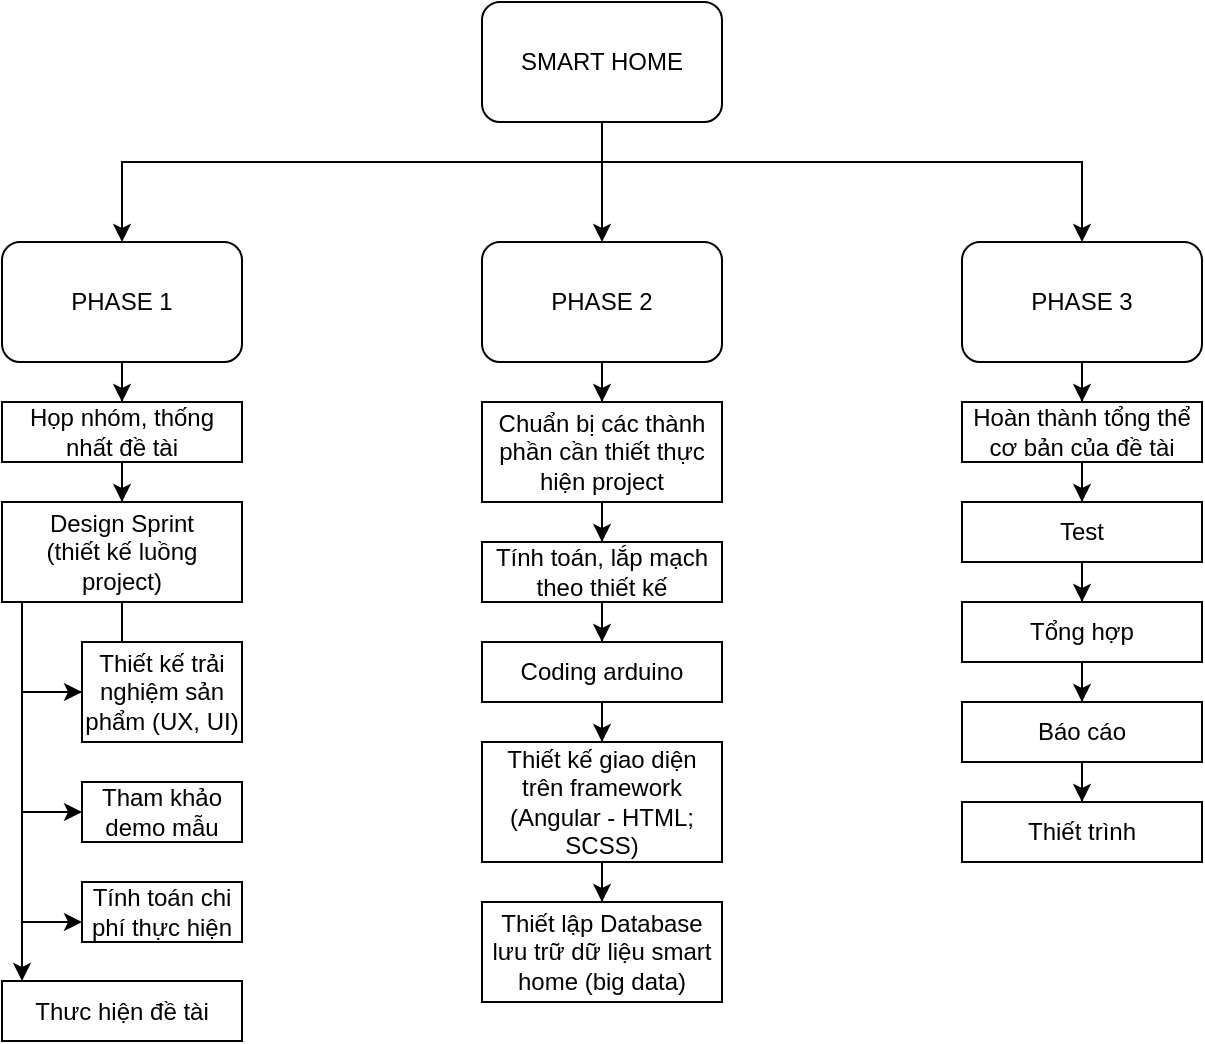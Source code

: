 <mxfile version="14.5.7" type="github">
  <diagram id="9JKZ1rv7UwXHhFu0Ogzw" name="Page-1">
    <mxGraphModel dx="946" dy="550" grid="1" gridSize="10" guides="1" tooltips="1" connect="1" arrows="1" fold="1" page="1" pageScale="1" pageWidth="827" pageHeight="1169" math="0" shadow="0">
      <root>
        <mxCell id="0" />
        <mxCell id="1" parent="0" />
        <mxCell id="krlxa6xNYKaIuC-nJbAv-25" value="" style="edgeStyle=orthogonalEdgeStyle;rounded=0;orthogonalLoop=1;jettySize=auto;html=1;entryX=0.5;entryY=0;entryDx=0;entryDy=0;" edge="1" parent="1" source="krlxa6xNYKaIuC-nJbAv-1" target="krlxa6xNYKaIuC-nJbAv-2">
          <mxGeometry relative="1" as="geometry">
            <Array as="points">
              <mxPoint x="420" y="160" />
              <mxPoint x="180" y="160" />
            </Array>
          </mxGeometry>
        </mxCell>
        <mxCell id="krlxa6xNYKaIuC-nJbAv-26" value="" style="edgeStyle=orthogonalEdgeStyle;rounded=0;orthogonalLoop=1;jettySize=auto;html=1;" edge="1" parent="1" source="krlxa6xNYKaIuC-nJbAv-1" target="krlxa6xNYKaIuC-nJbAv-4">
          <mxGeometry relative="1" as="geometry">
            <Array as="points">
              <mxPoint x="420" y="160" />
              <mxPoint x="660" y="160" />
            </Array>
          </mxGeometry>
        </mxCell>
        <mxCell id="krlxa6xNYKaIuC-nJbAv-27" value="" style="edgeStyle=orthogonalEdgeStyle;rounded=0;orthogonalLoop=1;jettySize=auto;html=1;" edge="1" parent="1" source="krlxa6xNYKaIuC-nJbAv-1" target="krlxa6xNYKaIuC-nJbAv-3">
          <mxGeometry relative="1" as="geometry" />
        </mxCell>
        <mxCell id="krlxa6xNYKaIuC-nJbAv-1" value="SMART HOME" style="rounded=1;whiteSpace=wrap;html=1;" vertex="1" parent="1">
          <mxGeometry x="360" y="80" width="120" height="60" as="geometry" />
        </mxCell>
        <mxCell id="krlxa6xNYKaIuC-nJbAv-28" value="" style="edgeStyle=orthogonalEdgeStyle;rounded=0;orthogonalLoop=1;jettySize=auto;html=1;" edge="1" parent="1" source="krlxa6xNYKaIuC-nJbAv-2" target="krlxa6xNYKaIuC-nJbAv-5">
          <mxGeometry relative="1" as="geometry" />
        </mxCell>
        <mxCell id="krlxa6xNYKaIuC-nJbAv-2" value="PHASE 1" style="rounded=1;whiteSpace=wrap;html=1;" vertex="1" parent="1">
          <mxGeometry x="120" y="200" width="120" height="60" as="geometry" />
        </mxCell>
        <mxCell id="krlxa6xNYKaIuC-nJbAv-34" value="" style="edgeStyle=orthogonalEdgeStyle;rounded=0;orthogonalLoop=1;jettySize=auto;html=1;" edge="1" parent="1" source="krlxa6xNYKaIuC-nJbAv-3" target="krlxa6xNYKaIuC-nJbAv-13">
          <mxGeometry relative="1" as="geometry" />
        </mxCell>
        <mxCell id="krlxa6xNYKaIuC-nJbAv-3" value="PHASE 2" style="rounded=1;whiteSpace=wrap;html=1;" vertex="1" parent="1">
          <mxGeometry x="360" y="200" width="120" height="60" as="geometry" />
        </mxCell>
        <mxCell id="krlxa6xNYKaIuC-nJbAv-39" value="" style="edgeStyle=orthogonalEdgeStyle;rounded=0;orthogonalLoop=1;jettySize=auto;html=1;" edge="1" parent="1" source="krlxa6xNYKaIuC-nJbAv-4" target="krlxa6xNYKaIuC-nJbAv-18">
          <mxGeometry relative="1" as="geometry" />
        </mxCell>
        <mxCell id="krlxa6xNYKaIuC-nJbAv-4" value="PHASE 3" style="rounded=1;whiteSpace=wrap;html=1;" vertex="1" parent="1">
          <mxGeometry x="600" y="200" width="120" height="60" as="geometry" />
        </mxCell>
        <mxCell id="krlxa6xNYKaIuC-nJbAv-29" value="" style="edgeStyle=orthogonalEdgeStyle;rounded=0;orthogonalLoop=1;jettySize=auto;html=1;" edge="1" parent="1" source="krlxa6xNYKaIuC-nJbAv-5" target="krlxa6xNYKaIuC-nJbAv-6">
          <mxGeometry relative="1" as="geometry" />
        </mxCell>
        <mxCell id="krlxa6xNYKaIuC-nJbAv-5" value="Họp nhóm, thống nhất đề tài" style="rounded=0;whiteSpace=wrap;html=1;" vertex="1" parent="1">
          <mxGeometry x="120" y="280" width="120" height="30" as="geometry" />
        </mxCell>
        <mxCell id="krlxa6xNYKaIuC-nJbAv-30" value="" style="edgeStyle=orthogonalEdgeStyle;rounded=0;orthogonalLoop=1;jettySize=auto;html=1;" edge="1" parent="1" source="krlxa6xNYKaIuC-nJbAv-6" target="krlxa6xNYKaIuC-nJbAv-12">
          <mxGeometry relative="1" as="geometry">
            <Array as="points">
              <mxPoint x="130" y="480" />
              <mxPoint x="130" y="480" />
            </Array>
          </mxGeometry>
        </mxCell>
        <mxCell id="krlxa6xNYKaIuC-nJbAv-31" value="" style="edgeStyle=orthogonalEdgeStyle;rounded=0;orthogonalLoop=1;jettySize=auto;html=1;" edge="1" parent="1" source="krlxa6xNYKaIuC-nJbAv-6" target="krlxa6xNYKaIuC-nJbAv-11">
          <mxGeometry relative="1" as="geometry">
            <Array as="points">
              <mxPoint x="130" y="430" />
              <mxPoint x="130" y="430" />
            </Array>
          </mxGeometry>
        </mxCell>
        <mxCell id="krlxa6xNYKaIuC-nJbAv-32" value="" style="edgeStyle=orthogonalEdgeStyle;rounded=0;orthogonalLoop=1;jettySize=auto;html=1;entryX=0;entryY=0.5;entryDx=0;entryDy=0;" edge="1" parent="1" source="krlxa6xNYKaIuC-nJbAv-6" target="krlxa6xNYKaIuC-nJbAv-9">
          <mxGeometry relative="1" as="geometry">
            <Array as="points">
              <mxPoint x="180" y="425" />
              <mxPoint x="130" y="425" />
              <mxPoint x="130" y="485" />
            </Array>
          </mxGeometry>
        </mxCell>
        <mxCell id="krlxa6xNYKaIuC-nJbAv-33" value="" style="edgeStyle=orthogonalEdgeStyle;rounded=0;orthogonalLoop=1;jettySize=auto;html=1;" edge="1" parent="1" source="krlxa6xNYKaIuC-nJbAv-6" target="krlxa6xNYKaIuC-nJbAv-10">
          <mxGeometry relative="1" as="geometry">
            <Array as="points">
              <mxPoint x="130" y="540" />
            </Array>
          </mxGeometry>
        </mxCell>
        <mxCell id="krlxa6xNYKaIuC-nJbAv-6" value="Design Sprint&lt;br&gt;(thiết kế luồng project)" style="rounded=0;whiteSpace=wrap;html=1;" vertex="1" parent="1">
          <mxGeometry x="120" y="330" width="120" height="50" as="geometry" />
        </mxCell>
        <mxCell id="krlxa6xNYKaIuC-nJbAv-9" value="Tham khảo demo mẫu" style="rounded=0;whiteSpace=wrap;html=1;" vertex="1" parent="1">
          <mxGeometry x="160" y="470" width="80" height="30" as="geometry" />
        </mxCell>
        <mxCell id="krlxa6xNYKaIuC-nJbAv-10" value="Tính toán chi phí thực hiện" style="rounded=0;whiteSpace=wrap;html=1;" vertex="1" parent="1">
          <mxGeometry x="160" y="520" width="80" height="30" as="geometry" />
        </mxCell>
        <mxCell id="krlxa6xNYKaIuC-nJbAv-11" value="Thiết kế trải nghiệm sản phẩm (UX, UI)" style="rounded=0;whiteSpace=wrap;html=1;" vertex="1" parent="1">
          <mxGeometry x="160" y="400" width="80" height="50" as="geometry" />
        </mxCell>
        <mxCell id="krlxa6xNYKaIuC-nJbAv-12" value="Thưc hiện đề tài" style="rounded=0;whiteSpace=wrap;html=1;" vertex="1" parent="1">
          <mxGeometry x="120" y="569.5" width="120" height="30" as="geometry" />
        </mxCell>
        <mxCell id="krlxa6xNYKaIuC-nJbAv-35" value="" style="edgeStyle=orthogonalEdgeStyle;rounded=0;orthogonalLoop=1;jettySize=auto;html=1;" edge="1" parent="1" source="krlxa6xNYKaIuC-nJbAv-13" target="krlxa6xNYKaIuC-nJbAv-14">
          <mxGeometry relative="1" as="geometry" />
        </mxCell>
        <mxCell id="krlxa6xNYKaIuC-nJbAv-13" value="Chuẩn bị các thành phần cần thiết thực hiện project" style="rounded=0;whiteSpace=wrap;html=1;" vertex="1" parent="1">
          <mxGeometry x="360" y="280" width="120" height="50" as="geometry" />
        </mxCell>
        <mxCell id="krlxa6xNYKaIuC-nJbAv-36" value="" style="edgeStyle=orthogonalEdgeStyle;rounded=0;orthogonalLoop=1;jettySize=auto;html=1;" edge="1" parent="1" source="krlxa6xNYKaIuC-nJbAv-14" target="krlxa6xNYKaIuC-nJbAv-15">
          <mxGeometry relative="1" as="geometry" />
        </mxCell>
        <mxCell id="krlxa6xNYKaIuC-nJbAv-14" value="Tính toán, lắp mạch theo thiết kế" style="rounded=0;whiteSpace=wrap;html=1;" vertex="1" parent="1">
          <mxGeometry x="360" y="350" width="120" height="30" as="geometry" />
        </mxCell>
        <mxCell id="krlxa6xNYKaIuC-nJbAv-37" value="" style="edgeStyle=orthogonalEdgeStyle;rounded=0;orthogonalLoop=1;jettySize=auto;html=1;" edge="1" parent="1" source="krlxa6xNYKaIuC-nJbAv-15" target="krlxa6xNYKaIuC-nJbAv-16">
          <mxGeometry relative="1" as="geometry" />
        </mxCell>
        <mxCell id="krlxa6xNYKaIuC-nJbAv-15" value="Coding arduino" style="rounded=0;whiteSpace=wrap;html=1;" vertex="1" parent="1">
          <mxGeometry x="360" y="400" width="120" height="30" as="geometry" />
        </mxCell>
        <mxCell id="krlxa6xNYKaIuC-nJbAv-38" value="" style="edgeStyle=orthogonalEdgeStyle;rounded=0;orthogonalLoop=1;jettySize=auto;html=1;" edge="1" parent="1" source="krlxa6xNYKaIuC-nJbAv-16" target="krlxa6xNYKaIuC-nJbAv-17">
          <mxGeometry relative="1" as="geometry" />
        </mxCell>
        <mxCell id="krlxa6xNYKaIuC-nJbAv-16" value="Thiết kế giao diện trên framework (Angular - HTML; SCSS)" style="rounded=0;whiteSpace=wrap;html=1;" vertex="1" parent="1">
          <mxGeometry x="360" y="450" width="120" height="60" as="geometry" />
        </mxCell>
        <mxCell id="krlxa6xNYKaIuC-nJbAv-17" value="Thiết lập Database lưu trữ dữ liệu smart home (big data)" style="rounded=0;whiteSpace=wrap;html=1;" vertex="1" parent="1">
          <mxGeometry x="360" y="530" width="120" height="50" as="geometry" />
        </mxCell>
        <mxCell id="krlxa6xNYKaIuC-nJbAv-40" value="" style="edgeStyle=orthogonalEdgeStyle;rounded=0;orthogonalLoop=1;jettySize=auto;html=1;" edge="1" parent="1" source="krlxa6xNYKaIuC-nJbAv-18" target="krlxa6xNYKaIuC-nJbAv-19">
          <mxGeometry relative="1" as="geometry" />
        </mxCell>
        <mxCell id="krlxa6xNYKaIuC-nJbAv-18" value="Hoàn thành tổng thể cơ bản của đề tài" style="rounded=0;whiteSpace=wrap;html=1;" vertex="1" parent="1">
          <mxGeometry x="600" y="280" width="120" height="30" as="geometry" />
        </mxCell>
        <mxCell id="krlxa6xNYKaIuC-nJbAv-41" value="" style="edgeStyle=orthogonalEdgeStyle;rounded=0;orthogonalLoop=1;jettySize=auto;html=1;" edge="1" parent="1" source="krlxa6xNYKaIuC-nJbAv-19" target="krlxa6xNYKaIuC-nJbAv-20">
          <mxGeometry relative="1" as="geometry" />
        </mxCell>
        <mxCell id="krlxa6xNYKaIuC-nJbAv-19" value="Test" style="rounded=0;whiteSpace=wrap;html=1;" vertex="1" parent="1">
          <mxGeometry x="600" y="330" width="120" height="30" as="geometry" />
        </mxCell>
        <mxCell id="krlxa6xNYKaIuC-nJbAv-42" value="" style="edgeStyle=orthogonalEdgeStyle;rounded=0;orthogonalLoop=1;jettySize=auto;html=1;" edge="1" parent="1" source="krlxa6xNYKaIuC-nJbAv-20" target="krlxa6xNYKaIuC-nJbAv-21">
          <mxGeometry relative="1" as="geometry" />
        </mxCell>
        <mxCell id="krlxa6xNYKaIuC-nJbAv-20" value="Tổng hợp" style="rounded=0;whiteSpace=wrap;html=1;" vertex="1" parent="1">
          <mxGeometry x="600" y="380" width="120" height="30" as="geometry" />
        </mxCell>
        <mxCell id="krlxa6xNYKaIuC-nJbAv-43" value="" style="edgeStyle=orthogonalEdgeStyle;rounded=0;orthogonalLoop=1;jettySize=auto;html=1;" edge="1" parent="1" source="krlxa6xNYKaIuC-nJbAv-21" target="krlxa6xNYKaIuC-nJbAv-22">
          <mxGeometry relative="1" as="geometry" />
        </mxCell>
        <mxCell id="krlxa6xNYKaIuC-nJbAv-21" value="Báo cáo" style="rounded=0;whiteSpace=wrap;html=1;" vertex="1" parent="1">
          <mxGeometry x="600" y="430" width="120" height="30" as="geometry" />
        </mxCell>
        <mxCell id="krlxa6xNYKaIuC-nJbAv-22" value="Thiết trình" style="rounded=0;whiteSpace=wrap;html=1;" vertex="1" parent="1">
          <mxGeometry x="600" y="480" width="120" height="30" as="geometry" />
        </mxCell>
      </root>
    </mxGraphModel>
  </diagram>
</mxfile>
